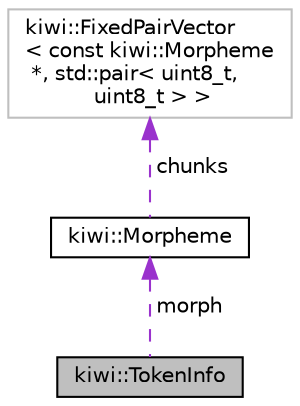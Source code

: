 digraph "kiwi::TokenInfo"
{
 // LATEX_PDF_SIZE
  edge [fontname="Helvetica",fontsize="10",labelfontname="Helvetica",labelfontsize="10"];
  node [fontname="Helvetica",fontsize="10",shape=record];
  Node1 [label="kiwi::TokenInfo",height=0.2,width=0.4,color="black", fillcolor="grey75", style="filled", fontcolor="black",tooltip="분석 완료된 각 형태소들의 정보를 담는 구조체"];
  Node2 -> Node1 [dir="back",color="darkorchid3",fontsize="10",style="dashed",label=" morph" ,fontname="Helvetica"];
  Node2 [label="kiwi::Morpheme",height=0.2,width=0.4,color="black", fillcolor="white", style="filled",URL="$structkiwi_1_1Morpheme.html",tooltip="형태소에 관한 모든 정보를 담는 구조체의 템플릿"];
  Node3 -> Node2 [dir="back",color="darkorchid3",fontsize="10",style="dashed",label=" chunks" ,fontname="Helvetica"];
  Node3 [label="kiwi::FixedPairVector\l\< const kiwi::Morpheme\l *, std::pair\< uint8_t,\l uint8_t \> \>",height=0.2,width=0.4,color="grey75", fillcolor="white", style="filled",tooltip=" "];
}
